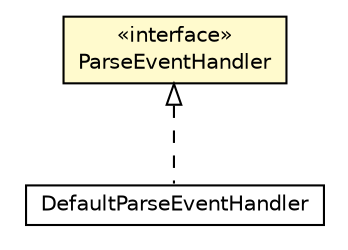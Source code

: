 #!/usr/local/bin/dot
#
# Class diagram 
# Generated by UMLGraph version R5_6-24-gf6e263 (http://www.umlgraph.org/)
#

digraph G {
	edge [fontname="Helvetica",fontsize=10,labelfontname="Helvetica",labelfontsize=10];
	node [fontname="Helvetica",fontsize=10,shape=plaintext];
	nodesep=0.25;
	ranksep=0.5;
	// net.trajano.jetng.ParseEventHandler
	c418 [label=<<table title="net.trajano.jetng.ParseEventHandler" border="0" cellborder="1" cellspacing="0" cellpadding="2" port="p" bgcolor="lemonChiffon" href="./ParseEventHandler.html">
		<tr><td><table border="0" cellspacing="0" cellpadding="1">
<tr><td align="center" balign="center"> &#171;interface&#187; </td></tr>
<tr><td align="center" balign="center"> ParseEventHandler </td></tr>
		</table></td></tr>
		</table>>, URL="./ParseEventHandler.html", fontname="Helvetica", fontcolor="black", fontsize=10.0];
	// net.trajano.jetng.DefaultParseEventHandler
	c421 [label=<<table title="net.trajano.jetng.DefaultParseEventHandler" border="0" cellborder="1" cellspacing="0" cellpadding="2" port="p" href="./DefaultParseEventHandler.html">
		<tr><td><table border="0" cellspacing="0" cellpadding="1">
<tr><td align="center" balign="center"> DefaultParseEventHandler </td></tr>
		</table></td></tr>
		</table>>, URL="./DefaultParseEventHandler.html", fontname="Helvetica", fontcolor="black", fontsize=10.0];
	//net.trajano.jetng.DefaultParseEventHandler implements net.trajano.jetng.ParseEventHandler
	c418:p -> c421:p [dir=back,arrowtail=empty,style=dashed];
}

